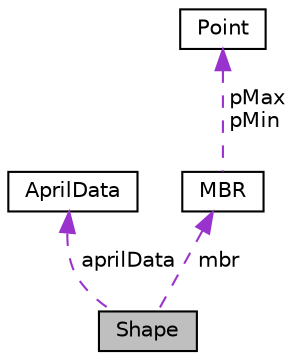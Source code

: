 digraph "Shape"
{
 // LATEX_PDF_SIZE
  bgcolor="transparent";
  edge [fontname="Helvetica",fontsize="10",labelfontname="Helvetica",labelfontsize="10"];
  node [fontname="Helvetica",fontsize="10",shape=record];
  Node1 [label="Shape",height=0.2,width=0.4,color="black", fillcolor="grey75", style="filled", fontcolor="black",tooltip="A spatial object. Could be point, linestring, box or polygon, as specified by its 'dataType' field."];
  Node2 -> Node1 [dir="back",color="darkorchid3",fontsize="10",style="dashed",label=" aprilData" ,fontname="Helvetica"];
  Node2 [label="AprilData",height=0.2,width=0.4,color="black",URL="$structAprilData.html",tooltip="Holds all the APRIL related metadata for a single object."];
  Node3 -> Node1 [dir="back",color="darkorchid3",fontsize="10",style="dashed",label=" mbr" ,fontname="Helvetica"];
  Node3 [label="MBR",height=0.2,width=0.4,color="black",URL="$structMBR.html",tooltip="Struct for Minimum Bounding Rectangles (MBR)."];
  Node4 -> Node3 [dir="back",color="darkorchid3",fontsize="10",style="dashed",label=" pMax\npMin" ,fontname="Helvetica"];
  Node4 [label="Point",height=0.2,width=0.4,color="black",URL="$structPoint.html",tooltip="Struct for 2-dimension points with double coordinates x and y (lon, lat)."];
}
